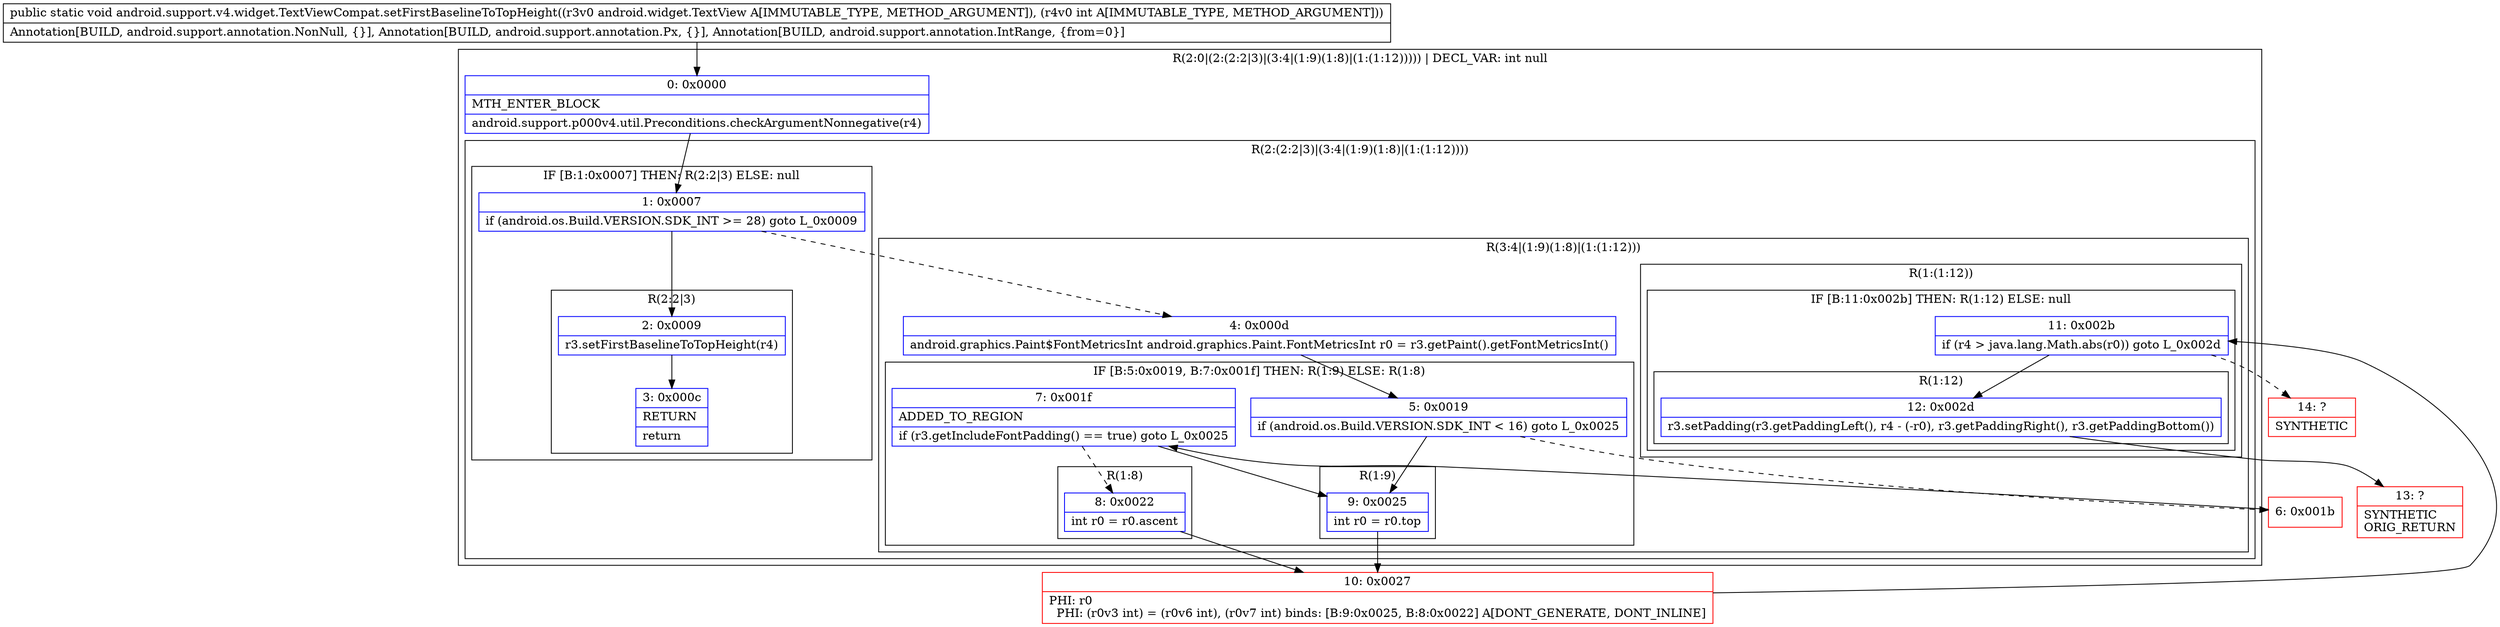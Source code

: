 digraph "CFG forandroid.support.v4.widget.TextViewCompat.setFirstBaselineToTopHeight(Landroid\/widget\/TextView;I)V" {
subgraph cluster_Region_1426651737 {
label = "R(2:0|(2:(2:2|3)|(3:4|(1:9)(1:8)|(1:(1:12))))) | DECL_VAR: int null\l";
node [shape=record,color=blue];
Node_0 [shape=record,label="{0\:\ 0x0000|MTH_ENTER_BLOCK\l|android.support.p000v4.util.Preconditions.checkArgumentNonnegative(r4)\l}"];
subgraph cluster_Region_316607164 {
label = "R(2:(2:2|3)|(3:4|(1:9)(1:8)|(1:(1:12))))";
node [shape=record,color=blue];
subgraph cluster_IfRegion_1276373283 {
label = "IF [B:1:0x0007] THEN: R(2:2|3) ELSE: null";
node [shape=record,color=blue];
Node_1 [shape=record,label="{1\:\ 0x0007|if (android.os.Build.VERSION.SDK_INT \>= 28) goto L_0x0009\l}"];
subgraph cluster_Region_1774269182 {
label = "R(2:2|3)";
node [shape=record,color=blue];
Node_2 [shape=record,label="{2\:\ 0x0009|r3.setFirstBaselineToTopHeight(r4)\l}"];
Node_3 [shape=record,label="{3\:\ 0x000c|RETURN\l|return\l}"];
}
}
subgraph cluster_Region_233731634 {
label = "R(3:4|(1:9)(1:8)|(1:(1:12)))";
node [shape=record,color=blue];
Node_4 [shape=record,label="{4\:\ 0x000d|android.graphics.Paint$FontMetricsInt android.graphics.Paint.FontMetricsInt r0 = r3.getPaint().getFontMetricsInt()\l}"];
subgraph cluster_IfRegion_2064242605 {
label = "IF [B:5:0x0019, B:7:0x001f] THEN: R(1:9) ELSE: R(1:8)";
node [shape=record,color=blue];
Node_5 [shape=record,label="{5\:\ 0x0019|if (android.os.Build.VERSION.SDK_INT \< 16) goto L_0x0025\l}"];
Node_7 [shape=record,label="{7\:\ 0x001f|ADDED_TO_REGION\l|if (r3.getIncludeFontPadding() == true) goto L_0x0025\l}"];
subgraph cluster_Region_2041126479 {
label = "R(1:9)";
node [shape=record,color=blue];
Node_9 [shape=record,label="{9\:\ 0x0025|int r0 = r0.top\l}"];
}
subgraph cluster_Region_1573559395 {
label = "R(1:8)";
node [shape=record,color=blue];
Node_8 [shape=record,label="{8\:\ 0x0022|int r0 = r0.ascent\l}"];
}
}
subgraph cluster_Region_292141210 {
label = "R(1:(1:12))";
node [shape=record,color=blue];
subgraph cluster_IfRegion_1113588069 {
label = "IF [B:11:0x002b] THEN: R(1:12) ELSE: null";
node [shape=record,color=blue];
Node_11 [shape=record,label="{11\:\ 0x002b|if (r4 \> java.lang.Math.abs(r0)) goto L_0x002d\l}"];
subgraph cluster_Region_576097557 {
label = "R(1:12)";
node [shape=record,color=blue];
Node_12 [shape=record,label="{12\:\ 0x002d|r3.setPadding(r3.getPaddingLeft(), r4 \- (\-r0), r3.getPaddingRight(), r3.getPaddingBottom())\l}"];
}
}
}
}
}
}
Node_6 [shape=record,color=red,label="{6\:\ 0x001b}"];
Node_10 [shape=record,color=red,label="{10\:\ 0x0027|PHI: r0 \l  PHI: (r0v3 int) = (r0v6 int), (r0v7 int) binds: [B:9:0x0025, B:8:0x0022] A[DONT_GENERATE, DONT_INLINE]\l}"];
Node_13 [shape=record,color=red,label="{13\:\ ?|SYNTHETIC\lORIG_RETURN\l}"];
Node_14 [shape=record,color=red,label="{14\:\ ?|SYNTHETIC\l}"];
MethodNode[shape=record,label="{public static void android.support.v4.widget.TextViewCompat.setFirstBaselineToTopHeight((r3v0 android.widget.TextView A[IMMUTABLE_TYPE, METHOD_ARGUMENT]), (r4v0 int A[IMMUTABLE_TYPE, METHOD_ARGUMENT]))  | Annotation[BUILD, android.support.annotation.NonNull, \{\}], Annotation[BUILD, android.support.annotation.Px, \{\}], Annotation[BUILD, android.support.annotation.IntRange, \{from=0\}]\l}"];
MethodNode -> Node_0;
Node_0 -> Node_1;
Node_1 -> Node_2;
Node_1 -> Node_4[style=dashed];
Node_2 -> Node_3;
Node_4 -> Node_5;
Node_5 -> Node_6[style=dashed];
Node_5 -> Node_9;
Node_7 -> Node_8[style=dashed];
Node_7 -> Node_9;
Node_9 -> Node_10;
Node_8 -> Node_10;
Node_11 -> Node_12;
Node_11 -> Node_14[style=dashed];
Node_12 -> Node_13;
Node_6 -> Node_7;
Node_10 -> Node_11;
}

